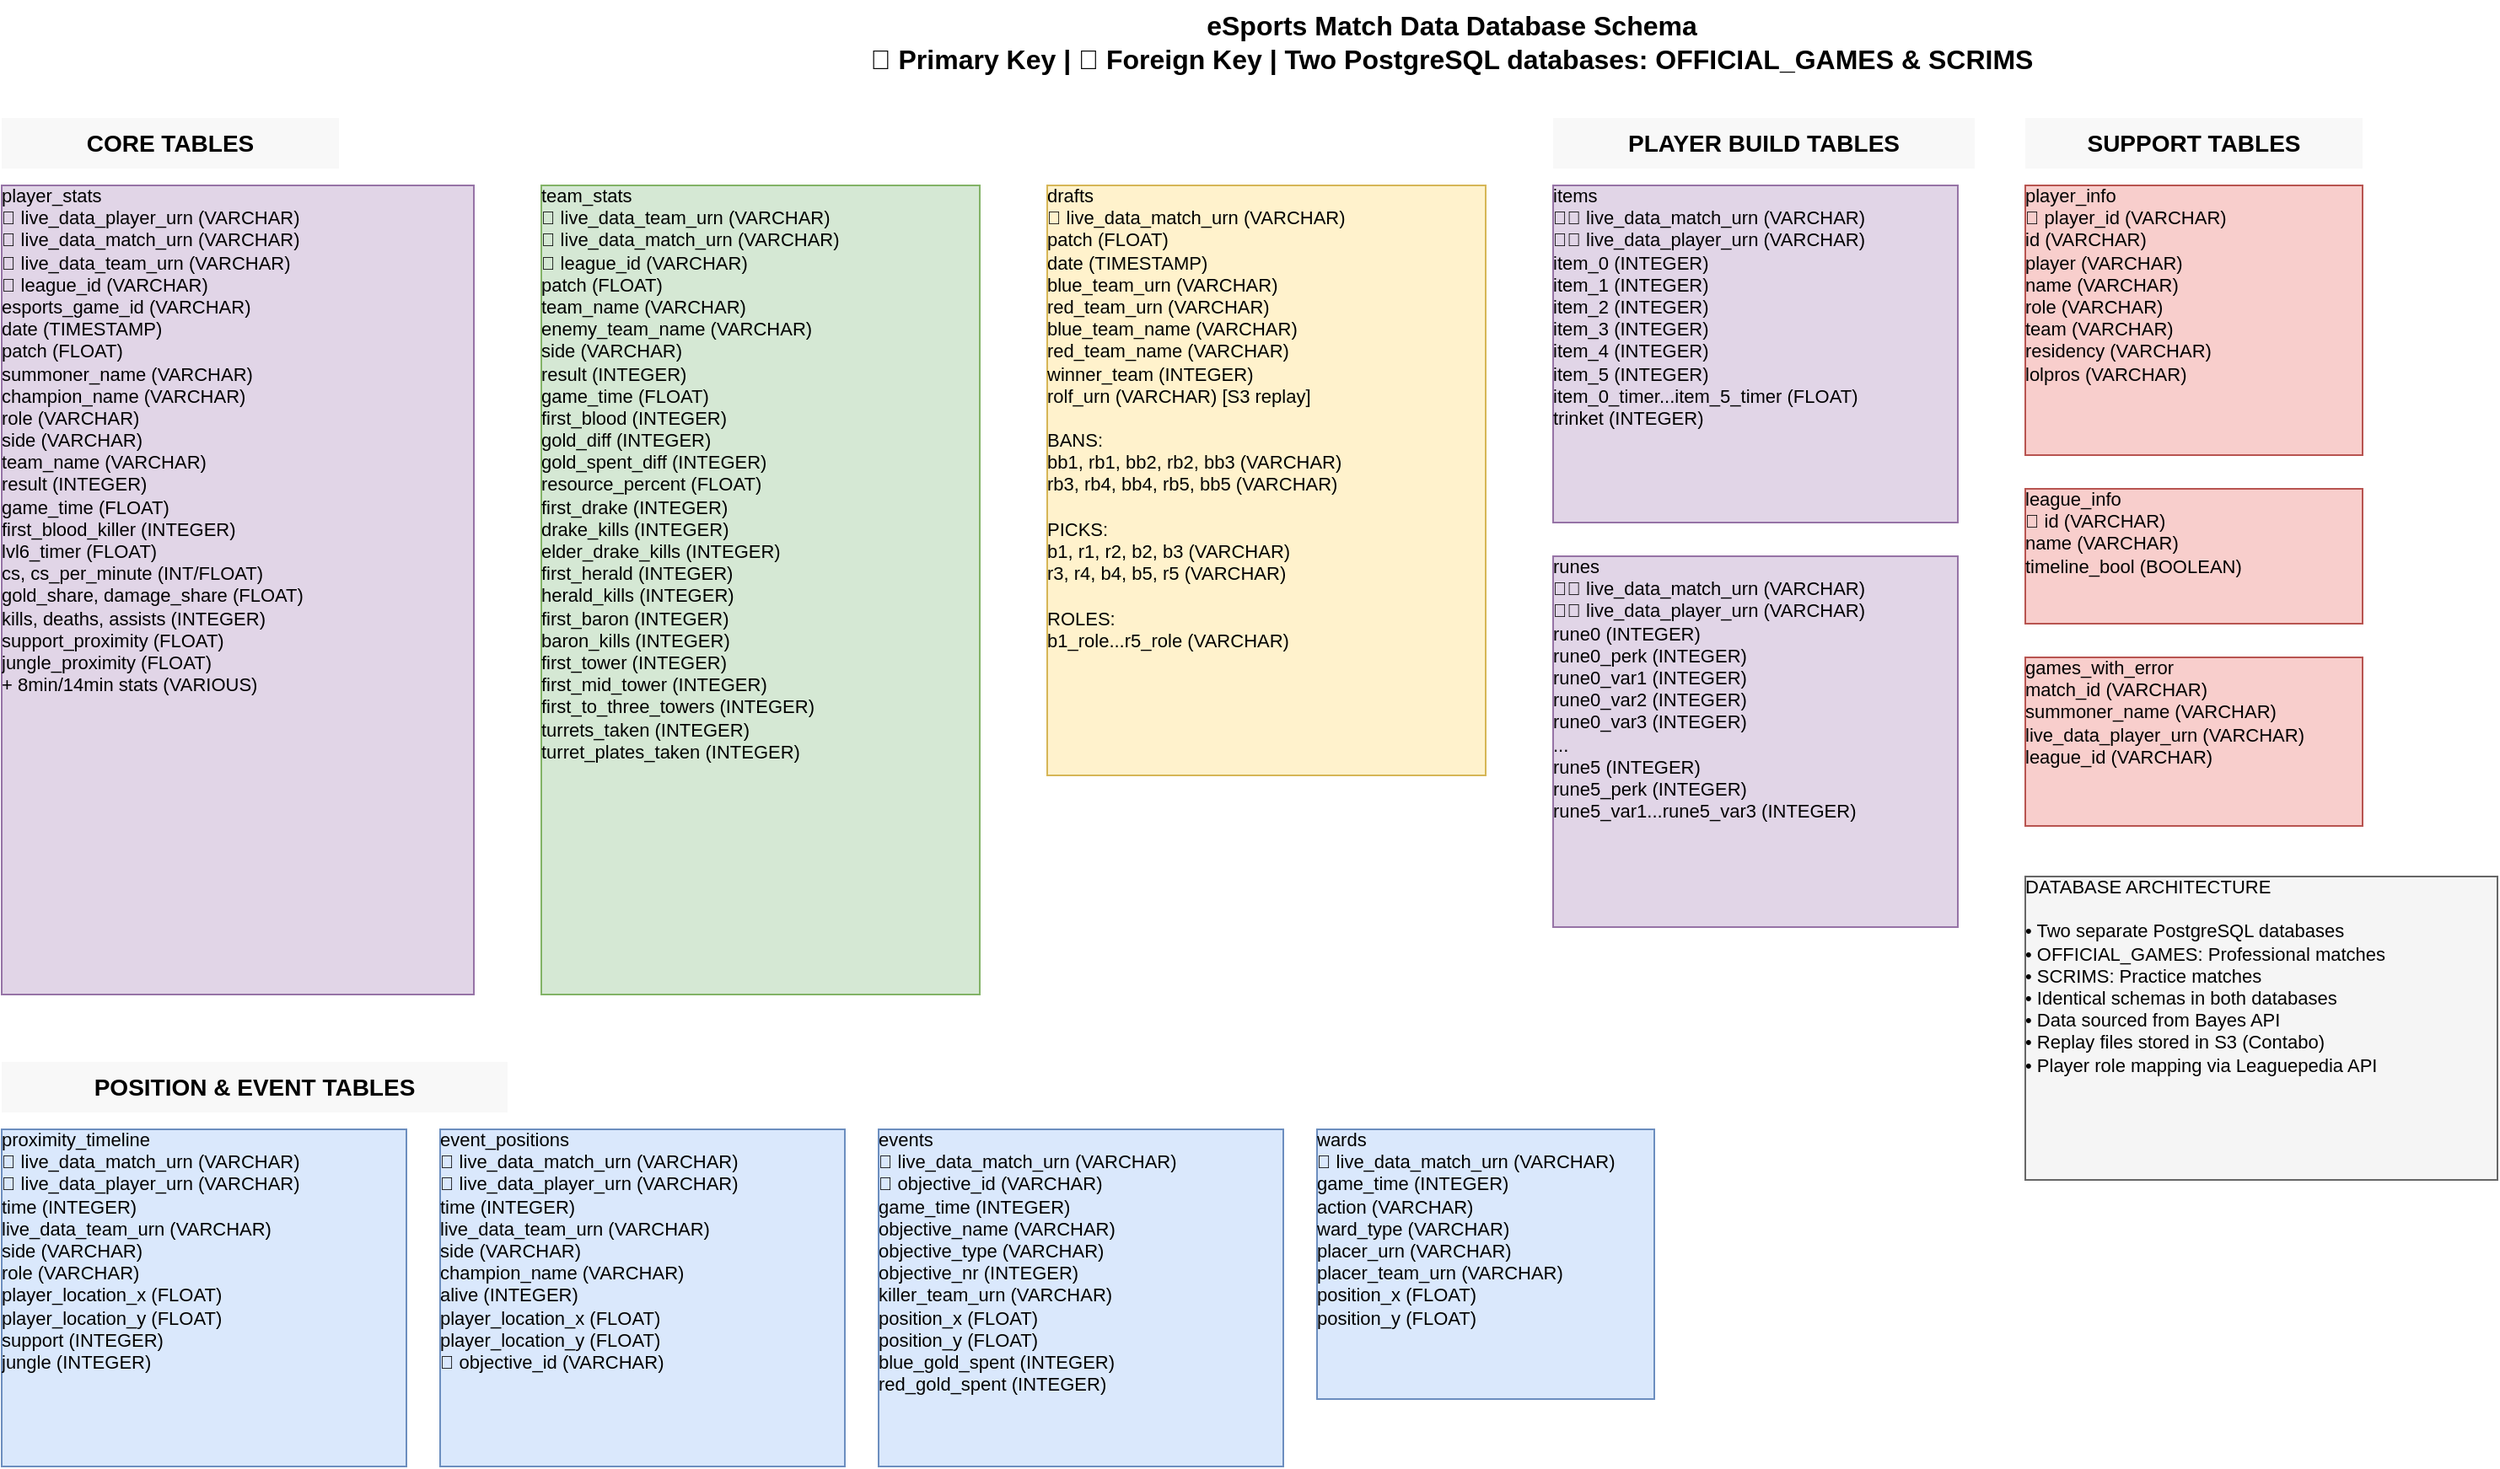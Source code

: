 <mxfile version="22.1.16">
  <diagram name="eSports Database Schema" id="schema">
    <mxGraphModel dx="1422" dy="794" grid="1" gridSize="10" guides="1" tooltips="1" connect="1" arrows="1" fold="1" page="1" pageScale="1" pageWidth="1800" pageHeight="1200" math="0" shadow="0">
      <root>
        <mxCell id="0" />
        <mxCell id="1" parent="0" />

        <!-- Header -->
        <mxCell id="header" value="eSports Match Data Database Schema&#xa;🔑 Primary Key | 🔗 Foreign Key | Two PostgreSQL databases: OFFICIAL_GAMES &amp; SCRIMS" style="text;html=1;strokeColor=none;fillColor=none;align=center;verticalAlign=middle;whiteSpace=wrap;rounded=0;fontSize=16;fontStyle=1" vertex="1" parent="1">
          <mxGeometry x="500" y="10" width="800" height="50" as="geometry" />
        </mxCell>

        <!-- Core Tables Section -->
        <mxCell id="core_label" value="CORE TABLES" style="text;html=1;strokeColor=none;fillColor=#f8f8f8;align=center;verticalAlign=middle;whiteSpace=wrap;rounded=0;fontSize=14;fontStyle=1" vertex="1" parent="1">
          <mxGeometry x="40" y="80" width="200" height="30" as="geometry" />
        </mxCell>

        <!-- player_stats table -->
        <mxCell id="player_stats" value="player_stats&#xa;🔑 live_data_player_urn (VARCHAR)&#xa;🔗 live_data_match_urn (VARCHAR)&#xa;🔗 live_data_team_urn (VARCHAR)&#xa;🔗 league_id (VARCHAR)&#xa;esports_game_id (VARCHAR)&#xa;date (TIMESTAMP)&#xa;patch (FLOAT)&#xa;summoner_name (VARCHAR)&#xa;champion_name (VARCHAR)&#xa;role (VARCHAR)&#xa;side (VARCHAR)&#xa;team_name (VARCHAR)&#xa;result (INTEGER)&#xa;game_time (FLOAT)&#xa;first_blood_killer (INTEGER)&#xa;lvl6_timer (FLOAT)&#xa;cs, cs_per_minute (INT/FLOAT)&#xa;gold_share, damage_share (FLOAT)&#xa;kills, deaths, assists (INTEGER)&#xa;support_proximity (FLOAT)&#xa;jungle_proximity (FLOAT)&#xa;+ 8min/14min stats (VARIOUS)" style="verticalAlign=top;align=left;overflow=fill;fontSize=11;fontFamily=Helvetica;html=1;strokeColor=#9673a6;fillColor=#e1d5e7;" vertex="1" parent="1">
          <mxGeometry x="40" y="120" width="280" height="480" as="geometry" />
        </mxCell>

        <!-- team_stats table -->
        <mxCell id="team_stats" value="team_stats&#xa;🔑 live_data_team_urn (VARCHAR)&#xa;🔗 live_data_match_urn (VARCHAR)&#xa;🔗 league_id (VARCHAR)&#xa;patch (FLOAT)&#xa;team_name (VARCHAR)&#xa;enemy_team_name (VARCHAR)&#xa;side (VARCHAR)&#xa;result (INTEGER)&#xa;game_time (FLOAT)&#xa;first_blood (INTEGER)&#xa;gold_diff (INTEGER)&#xa;gold_spent_diff (INTEGER)&#xa;resource_percent (FLOAT)&#xa;first_drake (INTEGER)&#xa;drake_kills (INTEGER)&#xa;elder_drake_kills (INTEGER)&#xa;first_herald (INTEGER)&#xa;herald_kills (INTEGER)&#xa;first_baron (INTEGER)&#xa;baron_kills (INTEGER)&#xa;first_tower (INTEGER)&#xa;first_mid_tower (INTEGER)&#xa;first_to_three_towers (INTEGER)&#xa;turrets_taken (INTEGER)&#xa;turret_plates_taken (INTEGER)" style="verticalAlign=top;align=left;overflow=fill;fontSize=11;fontFamily=Helvetica;html=1;strokeColor=#82b366;fillColor=#d5e8d4;" vertex="1" parent="1">
          <mxGeometry x="360" y="120" width="260" height="480" as="geometry" />
        </mxCell>

        <!-- drafts table -->
        <mxCell id="drafts" value="drafts&#xa;🔑 live_data_match_urn (VARCHAR)&#xa;patch (FLOAT)&#xa;date (TIMESTAMP)&#xa;blue_team_urn (VARCHAR)&#xa;red_team_urn (VARCHAR)&#xa;blue_team_name (VARCHAR)&#xa;red_team_name (VARCHAR)&#xa;winner_team (INTEGER)&#xa;rolf_urn (VARCHAR) [S3 replay]&#xa;&#xa;BANS:&#xa;bb1, rb1, bb2, rb2, bb3 (VARCHAR)&#xa;rb3, rb4, bb4, rb5, bb5 (VARCHAR)&#xa;&#xa;PICKS:&#xa;b1, r1, r2, b2, b3 (VARCHAR)&#xa;r3, r4, b4, b5, r5 (VARCHAR)&#xa;&#xa;ROLES:&#xa;b1_role...r5_role (VARCHAR)" style="verticalAlign=top;align=left;overflow=fill;fontSize=11;fontFamily=Helvetica;html=1;strokeColor=#d6b656;fillColor=#fff2cc;" vertex="1" parent="1">
          <mxGeometry x="660" y="120" width="260" height="350" as="geometry" />
        </mxCell>

        <!-- Build Tables Section -->
        <mxCell id="build_label" value="PLAYER BUILD TABLES" style="text;html=1;strokeColor=none;fillColor=#f8f8f8;align=center;verticalAlign=middle;whiteSpace=wrap;rounded=0;fontSize=14;fontStyle=1" vertex="1" parent="1">
          <mxGeometry x="960" y="80" width="250" height="30" as="geometry" />
        </mxCell>

        <!-- items table -->
        <mxCell id="items" value="items&#xa;🔑🔗 live_data_match_urn (VARCHAR)&#xa;🔑🔗 live_data_player_urn (VARCHAR)&#xa;item_0 (INTEGER)&#xa;item_1 (INTEGER)&#xa;item_2 (INTEGER)&#xa;item_3 (INTEGER)&#xa;item_4 (INTEGER)&#xa;item_5 (INTEGER)&#xa;item_0_timer...item_5_timer (FLOAT)&#xa;trinket (INTEGER)" style="verticalAlign=top;align=left;overflow=fill;fontSize=11;fontFamily=Helvetica;html=1;strokeColor=#9673a6;fillColor=#e1d5e7;" vertex="1" parent="1">
          <mxGeometry x="960" y="120" width="240" height="200" as="geometry" />
        </mxCell>

        <!-- runes table -->
        <mxCell id="runes" value="runes&#xa;🔑🔗 live_data_match_urn (VARCHAR)&#xa;🔑🔗 live_data_player_urn (VARCHAR)&#xa;rune0 (INTEGER)&#xa;rune0_perk (INTEGER)&#xa;rune0_var1 (INTEGER)&#xa;rune0_var2 (INTEGER)&#xa;rune0_var3 (INTEGER)&#xa;...&#xa;rune5 (INTEGER)&#xa;rune5_perk (INTEGER)&#xa;rune5_var1...rune5_var3 (INTEGER)" style="verticalAlign=top;align=left;overflow=fill;fontSize=11;fontFamily=Helvetica;html=1;strokeColor=#9673a6;fillColor=#e1d5e7;" vertex="1" parent="1">
          <mxGeometry x="960" y="340" width="240" height="220" as="geometry" />
        </mxCell>

        <!-- Position and Event Tables Section -->
        <mxCell id="position_label" value="POSITION &amp; EVENT TABLES" style="text;html=1;strokeColor=none;fillColor=#f8f8f8;align=center;verticalAlign=middle;whiteSpace=wrap;rounded=0;fontSize=14;fontStyle=1" vertex="1" parent="1">
          <mxGeometry x="40" y="640" width="300" height="30" as="geometry" />
        </mxCell>

        <!-- proximity_timeline table -->
        <mxCell id="proximity_timeline" value="proximity_timeline&#xa;🔗 live_data_match_urn (VARCHAR)&#xa;🔗 live_data_player_urn (VARCHAR)&#xa;time (INTEGER)&#xa;live_data_team_urn (VARCHAR)&#xa;side (VARCHAR)&#xa;role (VARCHAR)&#xa;player_location_x (FLOAT)&#xa;player_location_y (FLOAT)&#xa;support (INTEGER)&#xa;jungle (INTEGER)" style="verticalAlign=top;align=left;overflow=fill;fontSize=11;fontFamily=Helvetica;html=1;strokeColor=#6c8ebf;fillColor=#dae8fc;" vertex="1" parent="1">
          <mxGeometry x="40" y="680" width="240" height="200" as="geometry" />
        </mxCell>

        <!-- event_positions table -->
        <mxCell id="event_positions" value="event_positions&#xa;🔗 live_data_match_urn (VARCHAR)&#xa;🔗 live_data_player_urn (VARCHAR)&#xa;time (INTEGER)&#xa;live_data_team_urn (VARCHAR)&#xa;side (VARCHAR)&#xa;champion_name (VARCHAR)&#xa;alive (INTEGER)&#xa;player_location_x (FLOAT)&#xa;player_location_y (FLOAT)&#xa;🔗 objective_id (VARCHAR)" style="verticalAlign=top;align=left;overflow=fill;fontSize=11;fontFamily=Helvetica;html=1;strokeColor=#6c8ebf;fillColor=#dae8fc;" vertex="1" parent="1">
          <mxGeometry x="300" y="680" width="240" height="200" as="geometry" />
        </mxCell>

        <!-- events table -->
        <mxCell id="events" value="events&#xa;🔗 live_data_match_urn (VARCHAR)&#xa;🔑 objective_id (VARCHAR)&#xa;game_time (INTEGER)&#xa;objective_name (VARCHAR)&#xa;objective_type (VARCHAR)&#xa;objective_nr (INTEGER)&#xa;killer_team_urn (VARCHAR)&#xa;position_x (FLOAT)&#xa;position_y (FLOAT)&#xa;blue_gold_spent (INTEGER)&#xa;red_gold_spent (INTEGER)" style="verticalAlign=top;align=left;overflow=fill;fontSize=11;fontFamily=Helvetica;html=1;strokeColor=#6c8ebf;fillColor=#dae8fc;" vertex="1" parent="1">
          <mxGeometry x="560" y="680" width="240" height="200" as="geometry" />
        </mxCell>

        <!-- wards table -->
        <mxCell id="wards" value="wards&#xa;🔗 live_data_match_urn (VARCHAR)&#xa;game_time (INTEGER)&#xa;action (VARCHAR)&#xa;ward_type (VARCHAR)&#xa;placer_urn (VARCHAR)&#xa;placer_team_urn (VARCHAR)&#xa;position_x (FLOAT)&#xa;position_y (FLOAT)" style="verticalAlign=top;align=left;overflow=fill;fontSize=11;fontFamily=Helvetica;html=1;strokeColor=#6c8ebf;fillColor=#dae8fc;" vertex="1" parent="1">
          <mxGeometry x="820" y="680" width="200" height="160" as="geometry" />
        </mxCell>

        <!-- Support Tables Section -->
        <mxCell id="support_label" value="SUPPORT TABLES" style="text;html=1;strokeColor=none;fillColor=#f8f8f8;align=center;verticalAlign=middle;whiteSpace=wrap;rounded=0;fontSize=14;fontStyle=1" vertex="1" parent="1">
          <mxGeometry x="1240" y="80" width="200" height="30" as="geometry" />
        </mxCell>

        <!-- player_info table -->
        <mxCell id="player_info" value="player_info&#xa;🔑 player_id (VARCHAR)&#xa;id (VARCHAR)&#xa;player (VARCHAR)&#xa;name (VARCHAR)&#xa;role (VARCHAR)&#xa;team (VARCHAR)&#xa;residency (VARCHAR)&#xa;lolpros (VARCHAR)" style="verticalAlign=top;align=left;overflow=fill;fontSize=11;fontFamily=Helvetica;html=1;strokeColor=#b85450;fillColor=#f8cecc;" vertex="1" parent="1">
          <mxGeometry x="1240" y="120" width="200" height="160" as="geometry" />
        </mxCell>

        <!-- league_info table -->
        <mxCell id="league_info" value="league_info&#xa;🔑 id (VARCHAR)&#xa;name (VARCHAR)&#xa;timeline_bool (BOOLEAN)" style="verticalAlign=top;align=left;overflow=fill;fontSize=11;fontFamily=Helvetica;html=1;strokeColor=#b85450;fillColor=#f8cecc;" vertex="1" parent="1">
          <mxGeometry x="1240" y="300" width="200" height="80" as="geometry" />
        </mxCell>

        <!-- games_with_error table -->
        <mxCell id="games_with_error" value="games_with_error&#xa;match_id (VARCHAR)&#xa;summoner_name (VARCHAR)&#xa;live_data_player_urn (VARCHAR)&#xa;league_id (VARCHAR)" style="verticalAlign=top;align=left;overflow=fill;fontSize=11;fontFamily=Helvetica;html=1;strokeColor=#b85450;fillColor=#f8cecc;" vertex="1" parent="1">
          <mxGeometry x="1240" y="400" width="200" height="100" as="geometry" />
        </mxCell>

        <!-- Database Info Box -->
        <mxCell id="db_info" value="DATABASE ARCHITECTURE&#xa;&#xa;• Two separate PostgreSQL databases&#xa;• OFFICIAL_GAMES: Professional matches&#xa;• SCRIMS: Practice matches&#xa;• Identical schemas in both databases&#xa;• Data sourced from Bayes API&#xa;• Replay files stored in S3 (Contabo)&#xa;• Player role mapping via Leaguepedia API" style="verticalAlign=top;align=left;overflow=fill;fontSize=11;fontFamily=Helvetica;html=1;strokeColor=#666666;fillColor=#f5f5f5;" vertex="1" parent="1">
          <mxGeometry x="1240" y="530" width="280" height="180" as="geometry" />
        </mxCell>

      </root>
    </mxGraphModel>
  </diagram>
</mxfile>
